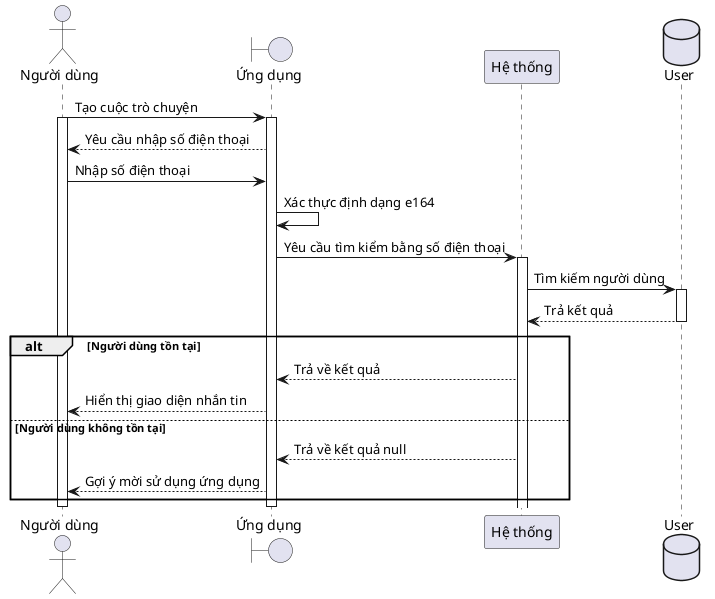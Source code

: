 @startuml

actor "Người dùng" as user
boundary "Ứng dụng" as app
participant "Hệ thống" as server
database "User" as db

user -> app: Tạo cuộc trò chuyện
activate app
activate user
user <-- app: Yêu cầu nhập số điện thoại
user -> app: Nhập số điện thoại
app -> app: Xác thực định dạng e164
app -> server: Yêu cầu tìm kiểm bằng số điện thoại
activate server
server -> db: Tìm kiếm người dùng
activate db
server <-- db: Trả kết quả
deactivate db
alt Người dùng tồn tại
    server --> app: Trả về kết quả
    user <-- app: Hiển thị giao diện nhắn tin

else Người dùng không tồn tại
    server --> app: Trả về kết quả null
    user <-- app: Gợi ý mời sử dụng ứng dụng 
end

deactivate app
deactivate user


@enduml